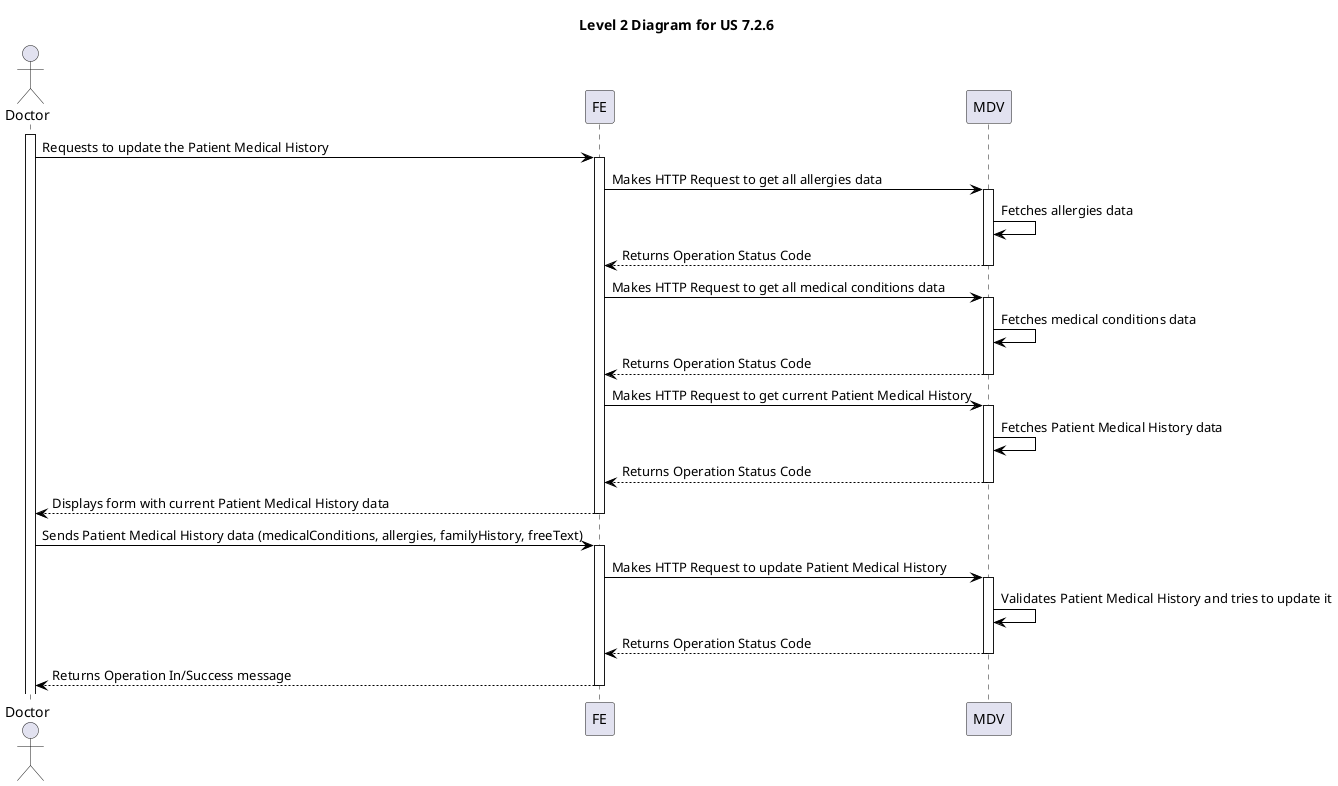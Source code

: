 @startuml level_2

title Level 2 Diagram for US 7.2.6

hide empty members

skinparam class {
    BackgroundColor<<valueObject>> #D6EAF8
    BackgroundColor<<root>> #FDEBD0
    BackgroundColor<<service>> #D1F2EB
    BackgroundColor #FEF9E7
    ArrowColor Black
}

skinparam package {
    BackgroundColor #EBF5FB
}

actor Doctor as D
participant FE as FE
participant MDV as MDV

activate D
D -> FE: Requests to update the Patient Medical History
activate FE

FE -> MDV: Makes HTTP Request to get all allergies data
activate MDV
MDV -> MDV: Fetches allergies data
MDV --> FE: Returns Operation Status Code
deactivate MDV
FE -> MDV: Makes HTTP Request to get all medical conditions data
activate MDV
MDV -> MDV: Fetches medical conditions data
MDV --> FE: Returns Operation Status Code
deactivate MDV

FE -> MDV: Makes HTTP Request to get current Patient Medical History
activate MDV
MDV -> MDV: Fetches Patient Medical History data
MDV --> FE: Returns Operation Status Code
deactivate MDV
FE --> D: Displays form with current Patient Medical History data
deactivate FE
D -> FE: Sends Patient Medical History data (medicalConditions, allergies, familyHistory, freeText)
activate FE
FE -> MDV: Makes HTTP Request to update Patient Medical History
activate MDV
MDV -> MDV: Validates Patient Medical History and tries to update it
MDV --> FE: Returns Operation Status Code
deactivate MDV
FE --> D: Returns Operation In/Success message
deactivate FE


@enduml